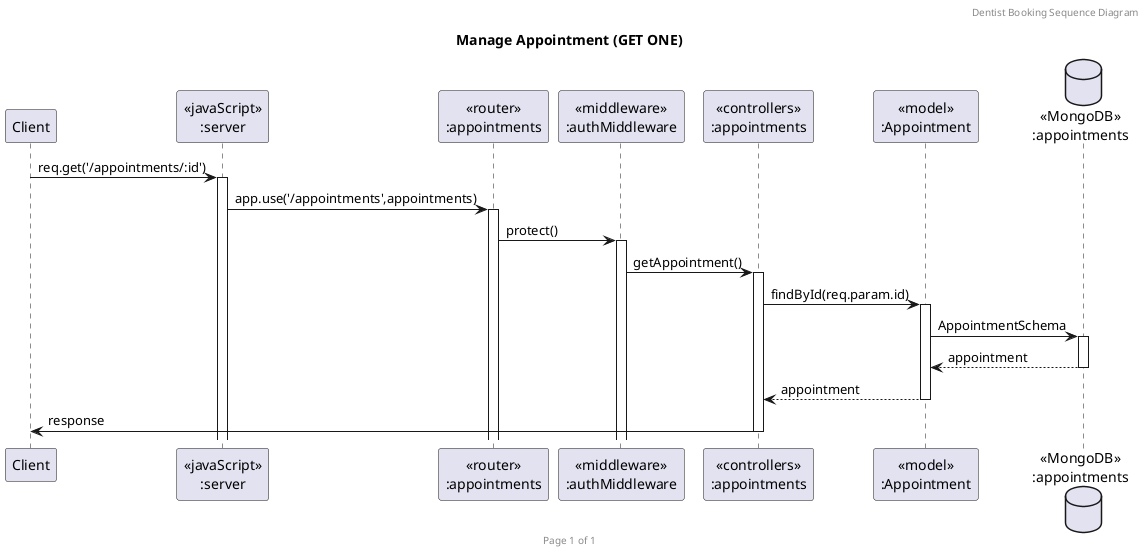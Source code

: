 @startuml Manage Appointment (GET ONE)

header Dentist Booking Sequence Diagram
footer Page %page% of %lastpage%
title "Manage Appointment (GET ONE)"

participant "Client" as client
participant "<<javaScript>>\n:server" as server
participant "<<router>>\n:appointments" as routerAppointments
participant "<<middleware>>\n:authMiddleware" as authMiddleware
participant "<<controllers>>\n:appointments" as controllersAppointments
participant "<<model>>\n:Appointment" as modelAppointment
database "<<MongoDB>>\n:appointments" as AppointmentsDatabase

client->server ++:req.get('/appointments/:id')
server->routerAppointments ++:app.use('/appointments',appointments)
routerAppointments -> authMiddleware ++:protect()
authMiddleware -> controllersAppointments ++:getAppointment()
controllersAppointments->modelAppointment ++:findById(req.param.id)
modelAppointment ->AppointmentsDatabase ++: AppointmentSchema
AppointmentsDatabase --> modelAppointment --: appointment
controllersAppointments <-- modelAppointment --:appointment
controllersAppointments->client --:response

@enduml
